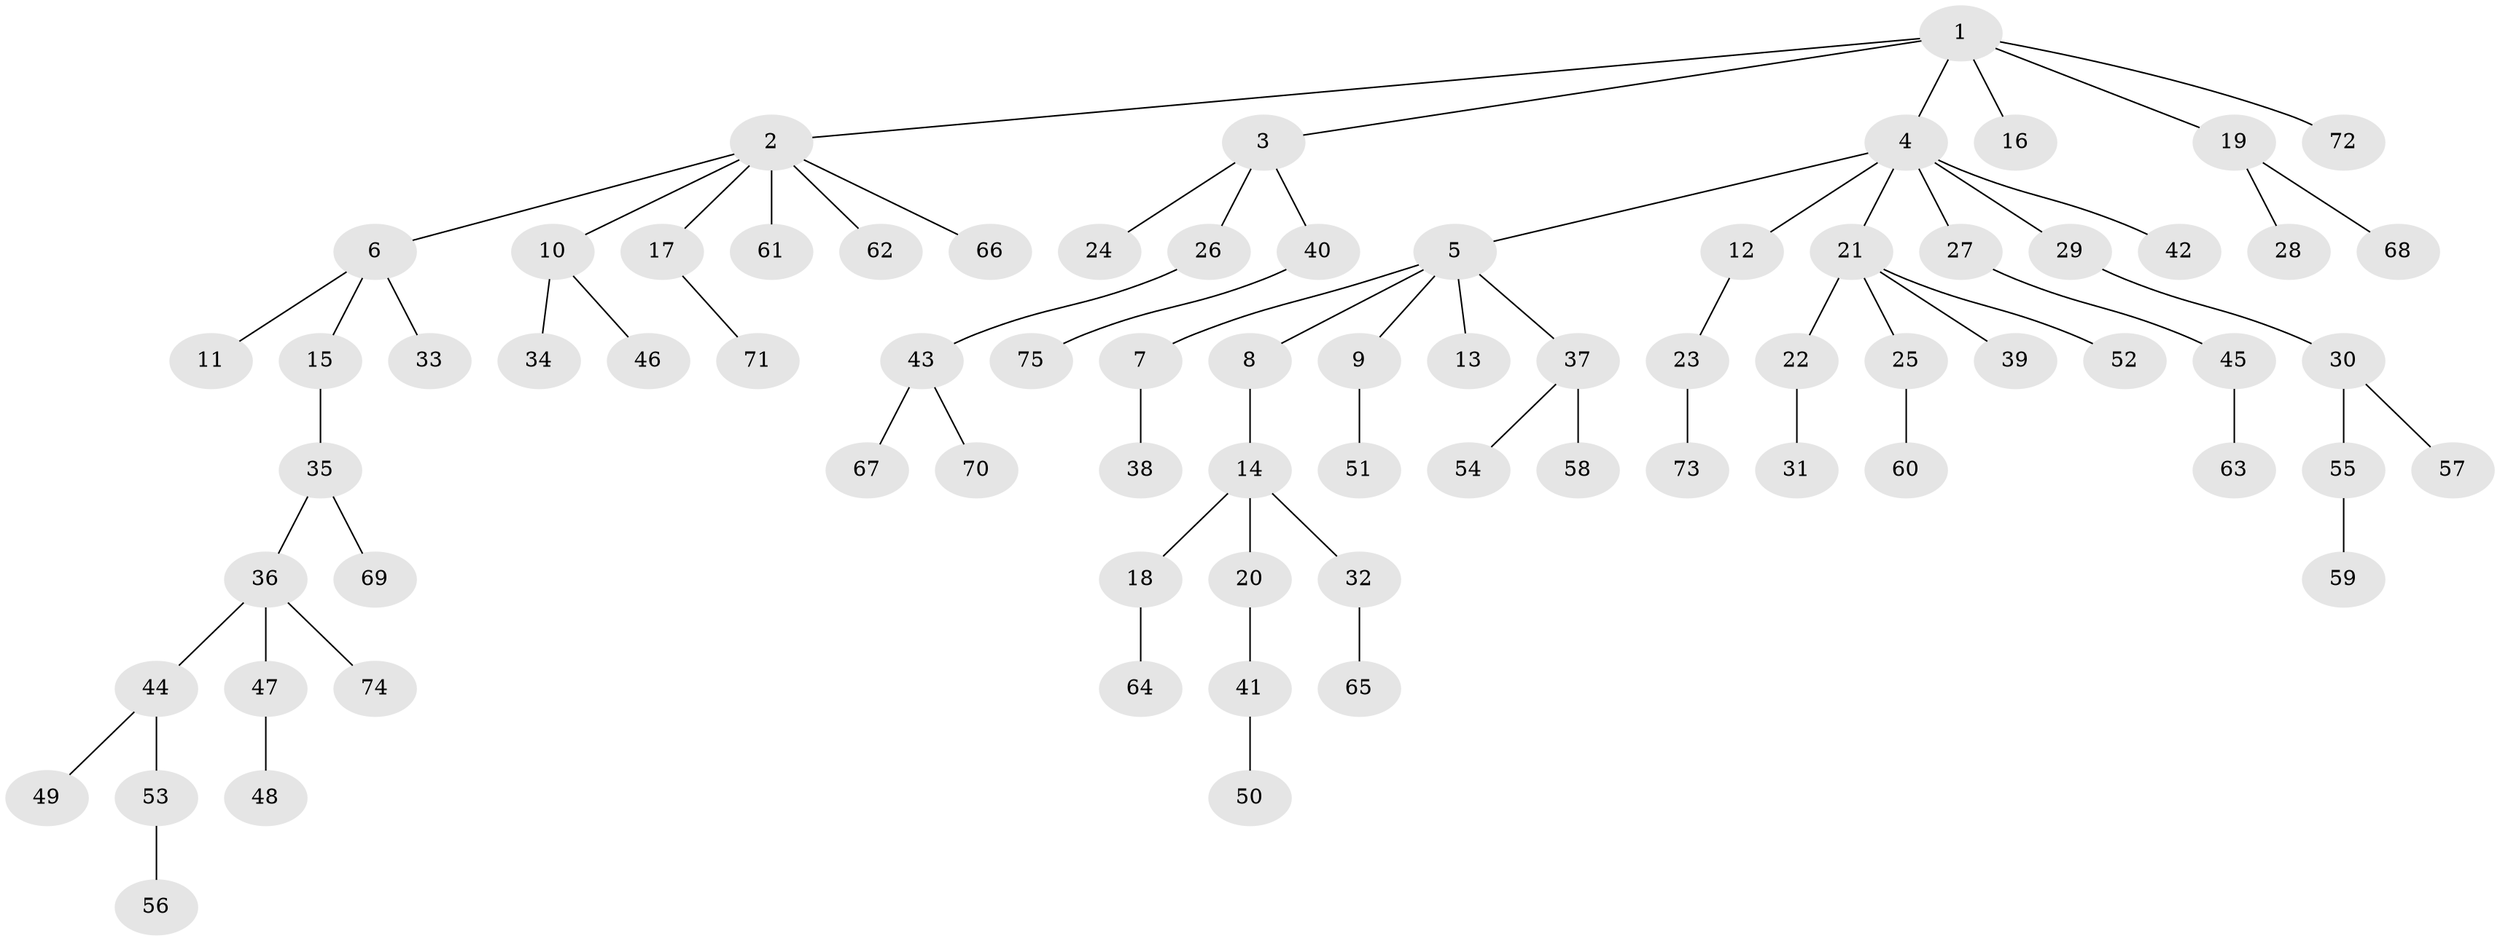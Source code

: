 // Generated by graph-tools (version 1.1) at 2025/53/03/09/25 04:53:35]
// undirected, 75 vertices, 74 edges
graph export_dot {
graph [start="1"]
  node [color=gray90,style=filled];
  1;
  2;
  3;
  4;
  5;
  6;
  7;
  8;
  9;
  10;
  11;
  12;
  13;
  14;
  15;
  16;
  17;
  18;
  19;
  20;
  21;
  22;
  23;
  24;
  25;
  26;
  27;
  28;
  29;
  30;
  31;
  32;
  33;
  34;
  35;
  36;
  37;
  38;
  39;
  40;
  41;
  42;
  43;
  44;
  45;
  46;
  47;
  48;
  49;
  50;
  51;
  52;
  53;
  54;
  55;
  56;
  57;
  58;
  59;
  60;
  61;
  62;
  63;
  64;
  65;
  66;
  67;
  68;
  69;
  70;
  71;
  72;
  73;
  74;
  75;
  1 -- 2;
  1 -- 3;
  1 -- 4;
  1 -- 16;
  1 -- 19;
  1 -- 72;
  2 -- 6;
  2 -- 10;
  2 -- 17;
  2 -- 61;
  2 -- 62;
  2 -- 66;
  3 -- 24;
  3 -- 26;
  3 -- 40;
  4 -- 5;
  4 -- 12;
  4 -- 21;
  4 -- 27;
  4 -- 29;
  4 -- 42;
  5 -- 7;
  5 -- 8;
  5 -- 9;
  5 -- 13;
  5 -- 37;
  6 -- 11;
  6 -- 15;
  6 -- 33;
  7 -- 38;
  8 -- 14;
  9 -- 51;
  10 -- 34;
  10 -- 46;
  12 -- 23;
  14 -- 18;
  14 -- 20;
  14 -- 32;
  15 -- 35;
  17 -- 71;
  18 -- 64;
  19 -- 28;
  19 -- 68;
  20 -- 41;
  21 -- 22;
  21 -- 25;
  21 -- 39;
  21 -- 52;
  22 -- 31;
  23 -- 73;
  25 -- 60;
  26 -- 43;
  27 -- 45;
  29 -- 30;
  30 -- 55;
  30 -- 57;
  32 -- 65;
  35 -- 36;
  35 -- 69;
  36 -- 44;
  36 -- 47;
  36 -- 74;
  37 -- 54;
  37 -- 58;
  40 -- 75;
  41 -- 50;
  43 -- 67;
  43 -- 70;
  44 -- 49;
  44 -- 53;
  45 -- 63;
  47 -- 48;
  53 -- 56;
  55 -- 59;
}
